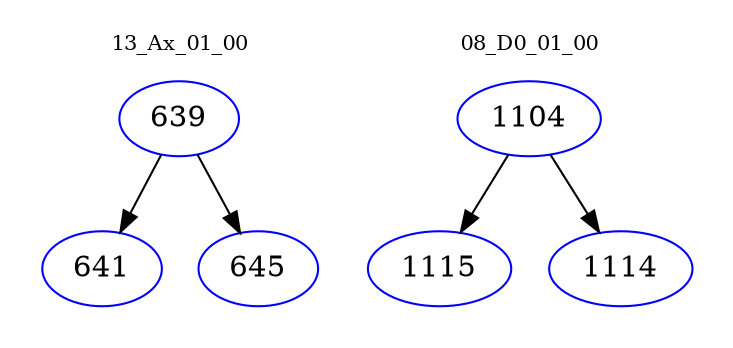 digraph{
subgraph cluster_0 {
color = white
label = "13_Ax_01_00";
fontsize=10;
T0_639 [label="639", color="blue"]
T0_639 -> T0_641 [color="black"]
T0_641 [label="641", color="blue"]
T0_639 -> T0_645 [color="black"]
T0_645 [label="645", color="blue"]
}
subgraph cluster_1 {
color = white
label = "08_D0_01_00";
fontsize=10;
T1_1104 [label="1104", color="blue"]
T1_1104 -> T1_1115 [color="black"]
T1_1115 [label="1115", color="blue"]
T1_1104 -> T1_1114 [color="black"]
T1_1114 [label="1114", color="blue"]
}
}
